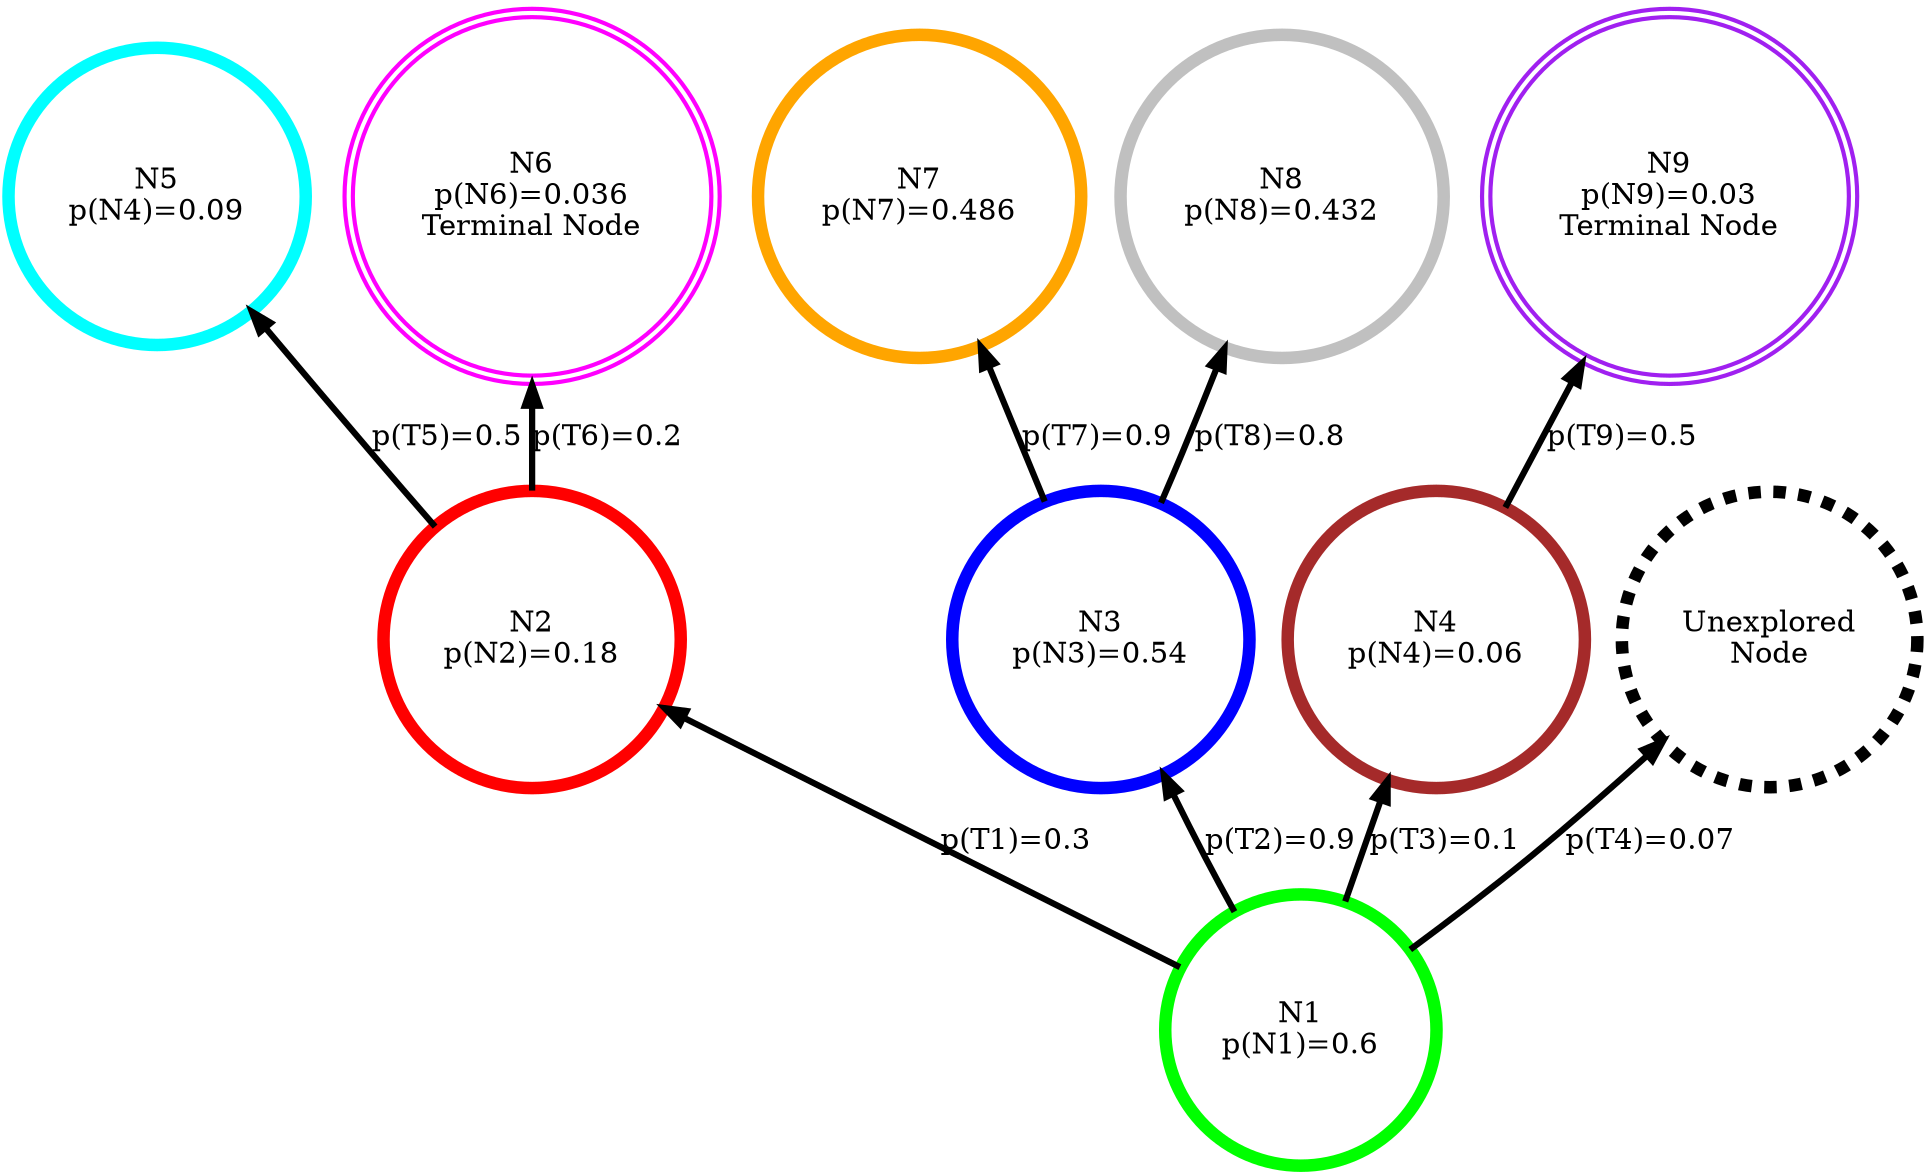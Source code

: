digraph G{
        rankdir=BT;
        0->1 [label="p(T1)=0.3",penwidth=3,fontsize=14]
        0->2 [label="p(T2)=0.9",penwidth=3,fontsize=14]
        0->7 [label="p(T3)=0.1",penwidth=3,fontsize=14]
        0->8 [label="p(T4)=0.07",penwidth=3,fontsize=14]     
        7->9 [label="p(T9)=0.5",penwidth=3,fontsize=14]
        1->3 [label="p(T5)=0.5",penwidth=3,fontsize=14]
        1->4 [label="p(T6)=0.2",penwidth=3,fontsize=14]
        
        2->5 [label="p(T7)=0.9",penwidth=3,fontsize=14]
        2->6 [label="p(T8)=0.8",penwidth=3,fontsize=14]


        0 [shape=circle,label="N1\np(N1)=0.6", color=green, style=bold,penwidth=6,fontsize=14]
        1 [shape=circle,label="N2\np(N2)=0.18", color=red, style=bold,penwidth=6,fontsize=14]
        2 [shape=circle,label="N3\np(N3)=0.54", color=blue, style = bold,penwidth=6,fontsize=14]
        3 [shape=circle,label="N5\np(N4)=0.09", color=cyan, style = bold,penwidth=6,fontsize=14]
        4 [shape=doublecircle,label="N6\np(N6)=0.036\nTerminal Node", color=magenta, style=bold,fontsize=14]
        5 [shape=circle,label="N7\np(N7)=0.486", color="#FFA500", style = bold,penwidth=6,fontsize=14]
        6 [shape=circle,label="N8\np(N8)=0.432", color=gray, style = bold,penwidth=6,fontsize=14]
        7 [shape=circle,label="N4\np(N4)=0.06", color=brown, style = bold,penwidth=6,fontsize=14]
        8 [shape=circle,label="Unexplored\nNode", color=black, style = dashed,penwidth=6,fontsize=14,fontcolor=black]
        9 [shape=doublecircle,label="N9\np(N9)=0.03\nTerminal Node", color=purple, style=bold,fontsize=14]

}